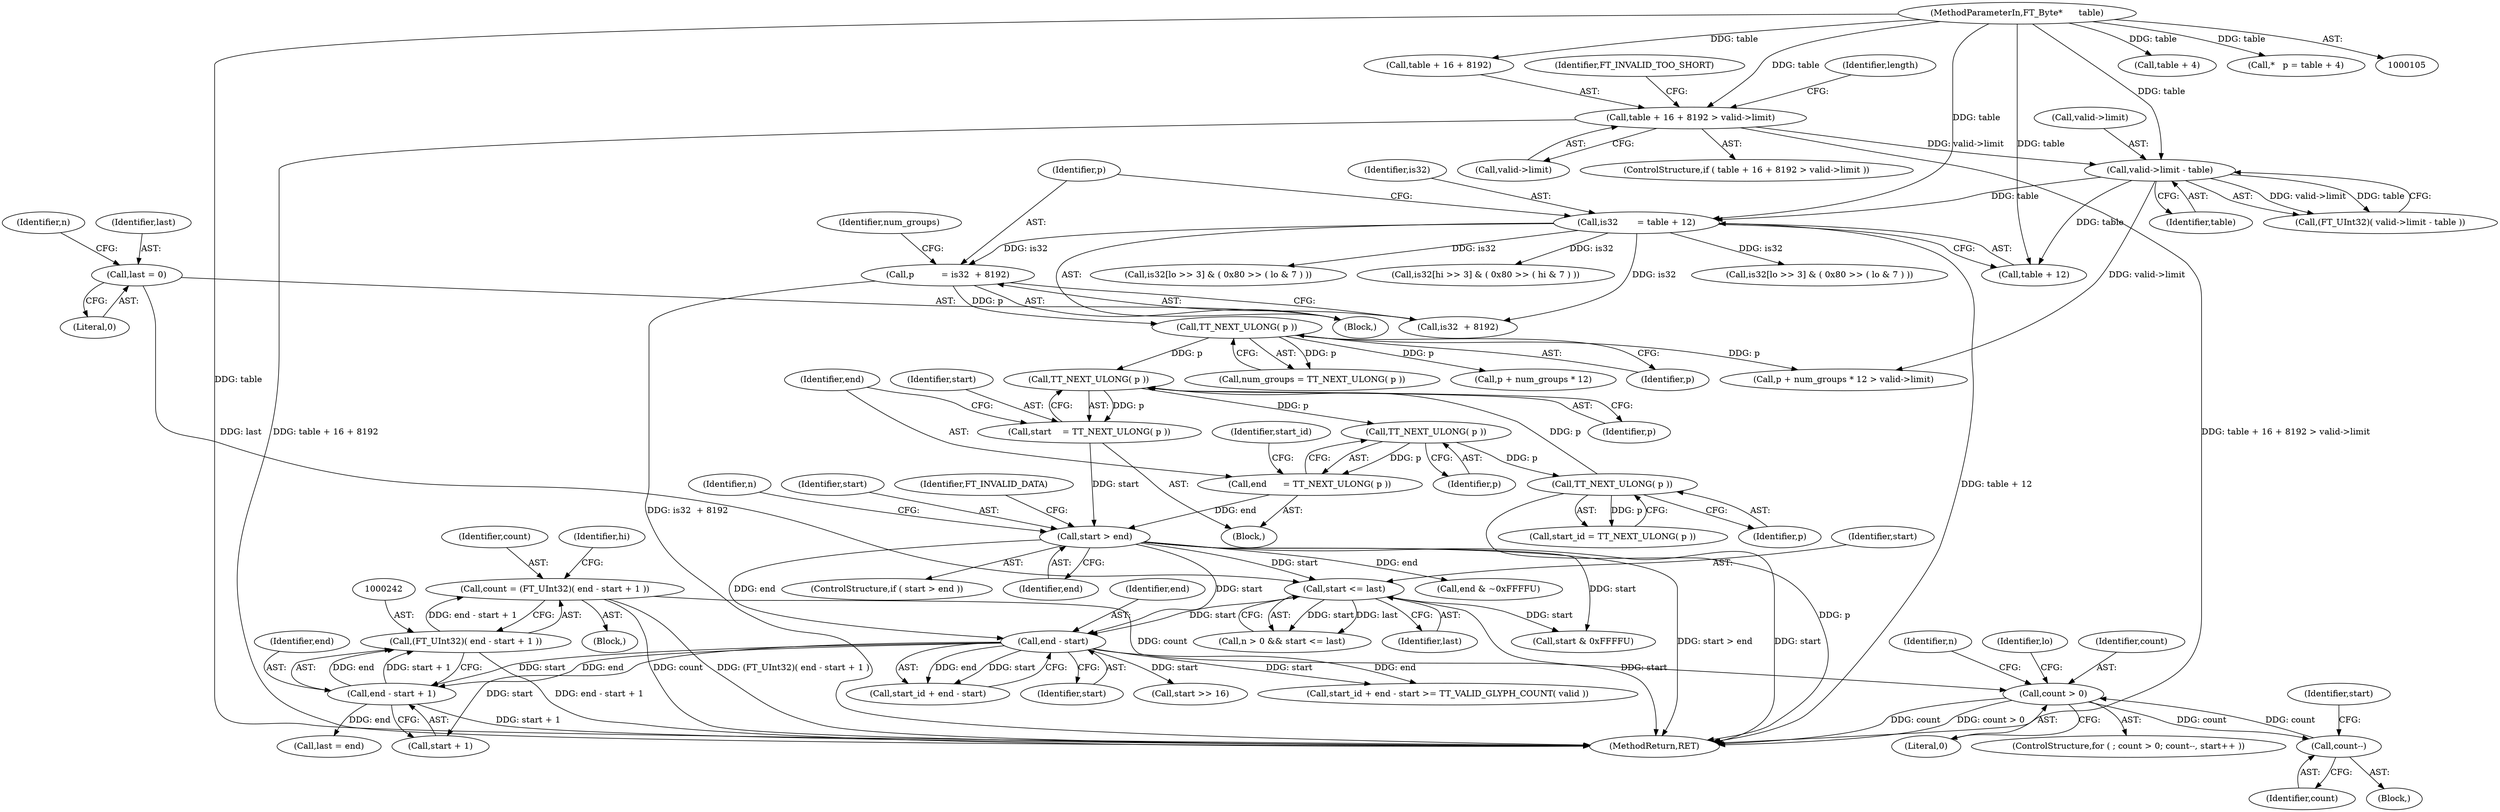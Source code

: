 digraph "1_savannah_602040b1112c9f94d68e200be59ea7ac3d104565@integer" {
"1000239" [label="(Call,count = (FT_UInt32)( end - start + 1 ))"];
"1000241" [label="(Call,(FT_UInt32)( end - start + 1 ))"];
"1000243" [label="(Call,end - start + 1)"];
"1000233" [label="(Call,end - start)"];
"1000209" [label="(Call,start > end)"];
"1000196" [label="(Call,start    = TT_NEXT_ULONG( p ))"];
"1000198" [label="(Call,TT_NEXT_ULONG( p ))"];
"1000206" [label="(Call,TT_NEXT_ULONG( p ))"];
"1000202" [label="(Call,TT_NEXT_ULONG( p ))"];
"1000162" [label="(Call,TT_NEXT_ULONG( p ))"];
"1000155" [label="(Call,p          = is32  + 8192)"];
"1000150" [label="(Call,is32       = table + 12)"];
"1000139" [label="(Call,valid->limit - table)"];
"1000119" [label="(Call,table + 16 + 8192 > valid->limit)"];
"1000106" [label="(MethodParameterIn,FT_Byte*      table)"];
"1000200" [label="(Call,end      = TT_NEXT_ULONG( p ))"];
"1000218" [label="(Call,start <= last)"];
"1000181" [label="(Call,last = 0)"];
"1000301" [label="(Call,count > 0)"];
"1000305" [label="(Call,count--)"];
"1000230" [label="(Call,start_id + end - start >= TT_VALID_GLYPH_COUNT( valid ))"];
"1000206" [label="(Call,TT_NEXT_ULONG( p ))"];
"1000186" [label="(Identifier,n)"];
"1000303" [label="(Literal,0)"];
"1000296" [label="(Call,end & ~0xFFFFU)"];
"1000125" [label="(Call,valid->limit)"];
"1000199" [label="(Identifier,p)"];
"1000202" [label="(Call,TT_NEXT_ULONG( p ))"];
"1000214" [label="(Call,n > 0 && start <= last)"];
"1000151" [label="(Identifier,is32)"];
"1000130" [label="(Identifier,length)"];
"1000150" [label="(Call,is32       = table + 12)"];
"1000209" [label="(Call,start > end)"];
"1000306" [label="(Identifier,count)"];
"1000241" [label="(Call,(FT_UInt32)( end - start + 1 ))"];
"1000196" [label="(Call,start    = TT_NEXT_ULONG( p ))"];
"1000192" [label="(Identifier,n)"];
"1000234" [label="(Identifier,end)"];
"1000305" [label="(Call,count--)"];
"1000198" [label="(Call,TT_NEXT_ULONG( p ))"];
"1000137" [label="(Call,(FT_UInt32)( valid->limit - table ))"];
"1000231" [label="(Call,start_id + end - start)"];
"1000239" [label="(Call,count = (FT_UInt32)( end - start + 1 ))"];
"1000155" [label="(Call,p          = is32  + 8192)"];
"1000143" [label="(Identifier,table)"];
"1000161" [label="(Identifier,num_groups)"];
"1000335" [label="(MethodReturn,RET)"];
"1000197" [label="(Identifier,start)"];
"1000265" [label="(Call,is32[hi >> 3] & ( 0x80 >> ( hi & 7 ) ))"];
"1000311" [label="(Identifier,lo)"];
"1000204" [label="(Call,start_id = TT_NEXT_ULONG( p ))"];
"1000308" [label="(Identifier,start)"];
"1000119" [label="(Call,table + 16 + 8192 > valid->limit)"];
"1000219" [label="(Identifier,start)"];
"1000162" [label="(Call,TT_NEXT_ULONG( p ))"];
"1000165" [label="(Call,p + num_groups * 12 > valid->limit)"];
"1000152" [label="(Call,table + 12)"];
"1000300" [label="(ControlStructure,for ( ; count > 0; count--, start++ ))"];
"1000240" [label="(Identifier,count)"];
"1000212" [label="(Identifier,FT_INVALID_DATA)"];
"1000304" [label="(Block,)"];
"1000302" [label="(Identifier,count)"];
"1000332" [label="(Call,last = end)"];
"1000160" [label="(Call,num_groups = TT_NEXT_ULONG( p ))"];
"1000120" [label="(Call,table + 16 + 8192)"];
"1000208" [label="(ControlStructure,if ( start > end ))"];
"1000112" [label="(Call,table + 4)"];
"1000181" [label="(Call,last = 0)"];
"1000228" [label="(Block,)"];
"1000218" [label="(Call,start <= last)"];
"1000244" [label="(Identifier,end)"];
"1000233" [label="(Call,end - start)"];
"1000183" [label="(Literal,0)"];
"1000207" [label="(Identifier,p)"];
"1000110" [label="(Call,*   p = table + 4)"];
"1000106" [label="(MethodParameterIn,FT_Byte*      table)"];
"1000319" [label="(Call,is32[lo >> 3] & ( 0x80 >> ( lo & 7 ) ))"];
"1000166" [label="(Call,p + num_groups * 12)"];
"1000235" [label="(Identifier,start)"];
"1000193" [label="(Block,)"];
"1000220" [label="(Identifier,last)"];
"1000245" [label="(Call,start + 1)"];
"1000157" [label="(Call,is32  + 8192)"];
"1000139" [label="(Call,valid->limit - table)"];
"1000250" [label="(Identifier,hi)"];
"1000210" [label="(Identifier,start)"];
"1000200" [label="(Call,end      = TT_NEXT_ULONG( p ))"];
"1000201" [label="(Identifier,end)"];
"1000108" [label="(Block,)"];
"1000301" [label="(Call,count > 0)"];
"1000163" [label="(Identifier,p)"];
"1000118" [label="(ControlStructure,if ( table + 16 + 8192 > valid->limit ))"];
"1000216" [label="(Identifier,n)"];
"1000140" [label="(Call,valid->limit)"];
"1000205" [label="(Identifier,start_id)"];
"1000156" [label="(Identifier,p)"];
"1000280" [label="(Call,is32[lo >> 3] & ( 0x80 >> ( lo & 7 ) ))"];
"1000253" [label="(Call,start >> 16)"];
"1000203" [label="(Identifier,p)"];
"1000243" [label="(Call,end - start + 1)"];
"1000211" [label="(Identifier,end)"];
"1000314" [label="(Call,start & 0xFFFFU)"];
"1000128" [label="(Identifier,FT_INVALID_TOO_SHORT)"];
"1000182" [label="(Identifier,last)"];
"1000239" -> "1000228"  [label="AST: "];
"1000239" -> "1000241"  [label="CFG: "];
"1000240" -> "1000239"  [label="AST: "];
"1000241" -> "1000239"  [label="AST: "];
"1000250" -> "1000239"  [label="CFG: "];
"1000239" -> "1000335"  [label="DDG: count"];
"1000239" -> "1000335"  [label="DDG: (FT_UInt32)( end - start + 1 )"];
"1000241" -> "1000239"  [label="DDG: end - start + 1"];
"1000239" -> "1000301"  [label="DDG: count"];
"1000241" -> "1000243"  [label="CFG: "];
"1000242" -> "1000241"  [label="AST: "];
"1000243" -> "1000241"  [label="AST: "];
"1000241" -> "1000335"  [label="DDG: end - start + 1"];
"1000243" -> "1000241"  [label="DDG: end"];
"1000243" -> "1000241"  [label="DDG: start + 1"];
"1000243" -> "1000245"  [label="CFG: "];
"1000244" -> "1000243"  [label="AST: "];
"1000245" -> "1000243"  [label="AST: "];
"1000243" -> "1000335"  [label="DDG: start + 1"];
"1000233" -> "1000243"  [label="DDG: end"];
"1000233" -> "1000243"  [label="DDG: start"];
"1000243" -> "1000332"  [label="DDG: end"];
"1000233" -> "1000231"  [label="AST: "];
"1000233" -> "1000235"  [label="CFG: "];
"1000234" -> "1000233"  [label="AST: "];
"1000235" -> "1000233"  [label="AST: "];
"1000231" -> "1000233"  [label="CFG: "];
"1000233" -> "1000230"  [label="DDG: end"];
"1000233" -> "1000230"  [label="DDG: start"];
"1000233" -> "1000231"  [label="DDG: end"];
"1000233" -> "1000231"  [label="DDG: start"];
"1000209" -> "1000233"  [label="DDG: end"];
"1000209" -> "1000233"  [label="DDG: start"];
"1000218" -> "1000233"  [label="DDG: start"];
"1000233" -> "1000245"  [label="DDG: start"];
"1000233" -> "1000253"  [label="DDG: start"];
"1000209" -> "1000208"  [label="AST: "];
"1000209" -> "1000211"  [label="CFG: "];
"1000210" -> "1000209"  [label="AST: "];
"1000211" -> "1000209"  [label="AST: "];
"1000212" -> "1000209"  [label="CFG: "];
"1000216" -> "1000209"  [label="CFG: "];
"1000209" -> "1000335"  [label="DDG: start > end"];
"1000209" -> "1000335"  [label="DDG: start"];
"1000196" -> "1000209"  [label="DDG: start"];
"1000200" -> "1000209"  [label="DDG: end"];
"1000209" -> "1000218"  [label="DDG: start"];
"1000209" -> "1000296"  [label="DDG: end"];
"1000209" -> "1000314"  [label="DDG: start"];
"1000196" -> "1000193"  [label="AST: "];
"1000196" -> "1000198"  [label="CFG: "];
"1000197" -> "1000196"  [label="AST: "];
"1000198" -> "1000196"  [label="AST: "];
"1000201" -> "1000196"  [label="CFG: "];
"1000198" -> "1000196"  [label="DDG: p"];
"1000198" -> "1000199"  [label="CFG: "];
"1000199" -> "1000198"  [label="AST: "];
"1000206" -> "1000198"  [label="DDG: p"];
"1000162" -> "1000198"  [label="DDG: p"];
"1000198" -> "1000202"  [label="DDG: p"];
"1000206" -> "1000204"  [label="AST: "];
"1000206" -> "1000207"  [label="CFG: "];
"1000207" -> "1000206"  [label="AST: "];
"1000204" -> "1000206"  [label="CFG: "];
"1000206" -> "1000335"  [label="DDG: p"];
"1000206" -> "1000204"  [label="DDG: p"];
"1000202" -> "1000206"  [label="DDG: p"];
"1000202" -> "1000200"  [label="AST: "];
"1000202" -> "1000203"  [label="CFG: "];
"1000203" -> "1000202"  [label="AST: "];
"1000200" -> "1000202"  [label="CFG: "];
"1000202" -> "1000200"  [label="DDG: p"];
"1000162" -> "1000160"  [label="AST: "];
"1000162" -> "1000163"  [label="CFG: "];
"1000163" -> "1000162"  [label="AST: "];
"1000160" -> "1000162"  [label="CFG: "];
"1000162" -> "1000160"  [label="DDG: p"];
"1000155" -> "1000162"  [label="DDG: p"];
"1000162" -> "1000165"  [label="DDG: p"];
"1000162" -> "1000166"  [label="DDG: p"];
"1000155" -> "1000108"  [label="AST: "];
"1000155" -> "1000157"  [label="CFG: "];
"1000156" -> "1000155"  [label="AST: "];
"1000157" -> "1000155"  [label="AST: "];
"1000161" -> "1000155"  [label="CFG: "];
"1000155" -> "1000335"  [label="DDG: is32  + 8192"];
"1000150" -> "1000155"  [label="DDG: is32"];
"1000150" -> "1000108"  [label="AST: "];
"1000150" -> "1000152"  [label="CFG: "];
"1000151" -> "1000150"  [label="AST: "];
"1000152" -> "1000150"  [label="AST: "];
"1000156" -> "1000150"  [label="CFG: "];
"1000150" -> "1000335"  [label="DDG: table + 12"];
"1000139" -> "1000150"  [label="DDG: table"];
"1000106" -> "1000150"  [label="DDG: table"];
"1000150" -> "1000157"  [label="DDG: is32"];
"1000150" -> "1000265"  [label="DDG: is32"];
"1000150" -> "1000280"  [label="DDG: is32"];
"1000150" -> "1000319"  [label="DDG: is32"];
"1000139" -> "1000137"  [label="AST: "];
"1000139" -> "1000143"  [label="CFG: "];
"1000140" -> "1000139"  [label="AST: "];
"1000143" -> "1000139"  [label="AST: "];
"1000137" -> "1000139"  [label="CFG: "];
"1000139" -> "1000137"  [label="DDG: valid->limit"];
"1000139" -> "1000137"  [label="DDG: table"];
"1000119" -> "1000139"  [label="DDG: valid->limit"];
"1000106" -> "1000139"  [label="DDG: table"];
"1000139" -> "1000152"  [label="DDG: table"];
"1000139" -> "1000165"  [label="DDG: valid->limit"];
"1000119" -> "1000118"  [label="AST: "];
"1000119" -> "1000125"  [label="CFG: "];
"1000120" -> "1000119"  [label="AST: "];
"1000125" -> "1000119"  [label="AST: "];
"1000128" -> "1000119"  [label="CFG: "];
"1000130" -> "1000119"  [label="CFG: "];
"1000119" -> "1000335"  [label="DDG: table + 16 + 8192"];
"1000119" -> "1000335"  [label="DDG: table + 16 + 8192 > valid->limit"];
"1000106" -> "1000119"  [label="DDG: table"];
"1000106" -> "1000105"  [label="AST: "];
"1000106" -> "1000335"  [label="DDG: table"];
"1000106" -> "1000110"  [label="DDG: table"];
"1000106" -> "1000112"  [label="DDG: table"];
"1000106" -> "1000120"  [label="DDG: table"];
"1000106" -> "1000152"  [label="DDG: table"];
"1000200" -> "1000193"  [label="AST: "];
"1000201" -> "1000200"  [label="AST: "];
"1000205" -> "1000200"  [label="CFG: "];
"1000218" -> "1000214"  [label="AST: "];
"1000218" -> "1000220"  [label="CFG: "];
"1000219" -> "1000218"  [label="AST: "];
"1000220" -> "1000218"  [label="AST: "];
"1000214" -> "1000218"  [label="CFG: "];
"1000218" -> "1000335"  [label="DDG: start"];
"1000218" -> "1000214"  [label="DDG: start"];
"1000218" -> "1000214"  [label="DDG: last"];
"1000181" -> "1000218"  [label="DDG: last"];
"1000218" -> "1000314"  [label="DDG: start"];
"1000181" -> "1000108"  [label="AST: "];
"1000181" -> "1000183"  [label="CFG: "];
"1000182" -> "1000181"  [label="AST: "];
"1000183" -> "1000181"  [label="AST: "];
"1000186" -> "1000181"  [label="CFG: "];
"1000301" -> "1000300"  [label="AST: "];
"1000301" -> "1000303"  [label="CFG: "];
"1000302" -> "1000301"  [label="AST: "];
"1000303" -> "1000301"  [label="AST: "];
"1000311" -> "1000301"  [label="CFG: "];
"1000192" -> "1000301"  [label="CFG: "];
"1000301" -> "1000335"  [label="DDG: count > 0"];
"1000301" -> "1000335"  [label="DDG: count"];
"1000305" -> "1000301"  [label="DDG: count"];
"1000301" -> "1000305"  [label="DDG: count"];
"1000305" -> "1000304"  [label="AST: "];
"1000305" -> "1000306"  [label="CFG: "];
"1000306" -> "1000305"  [label="AST: "];
"1000308" -> "1000305"  [label="CFG: "];
}

